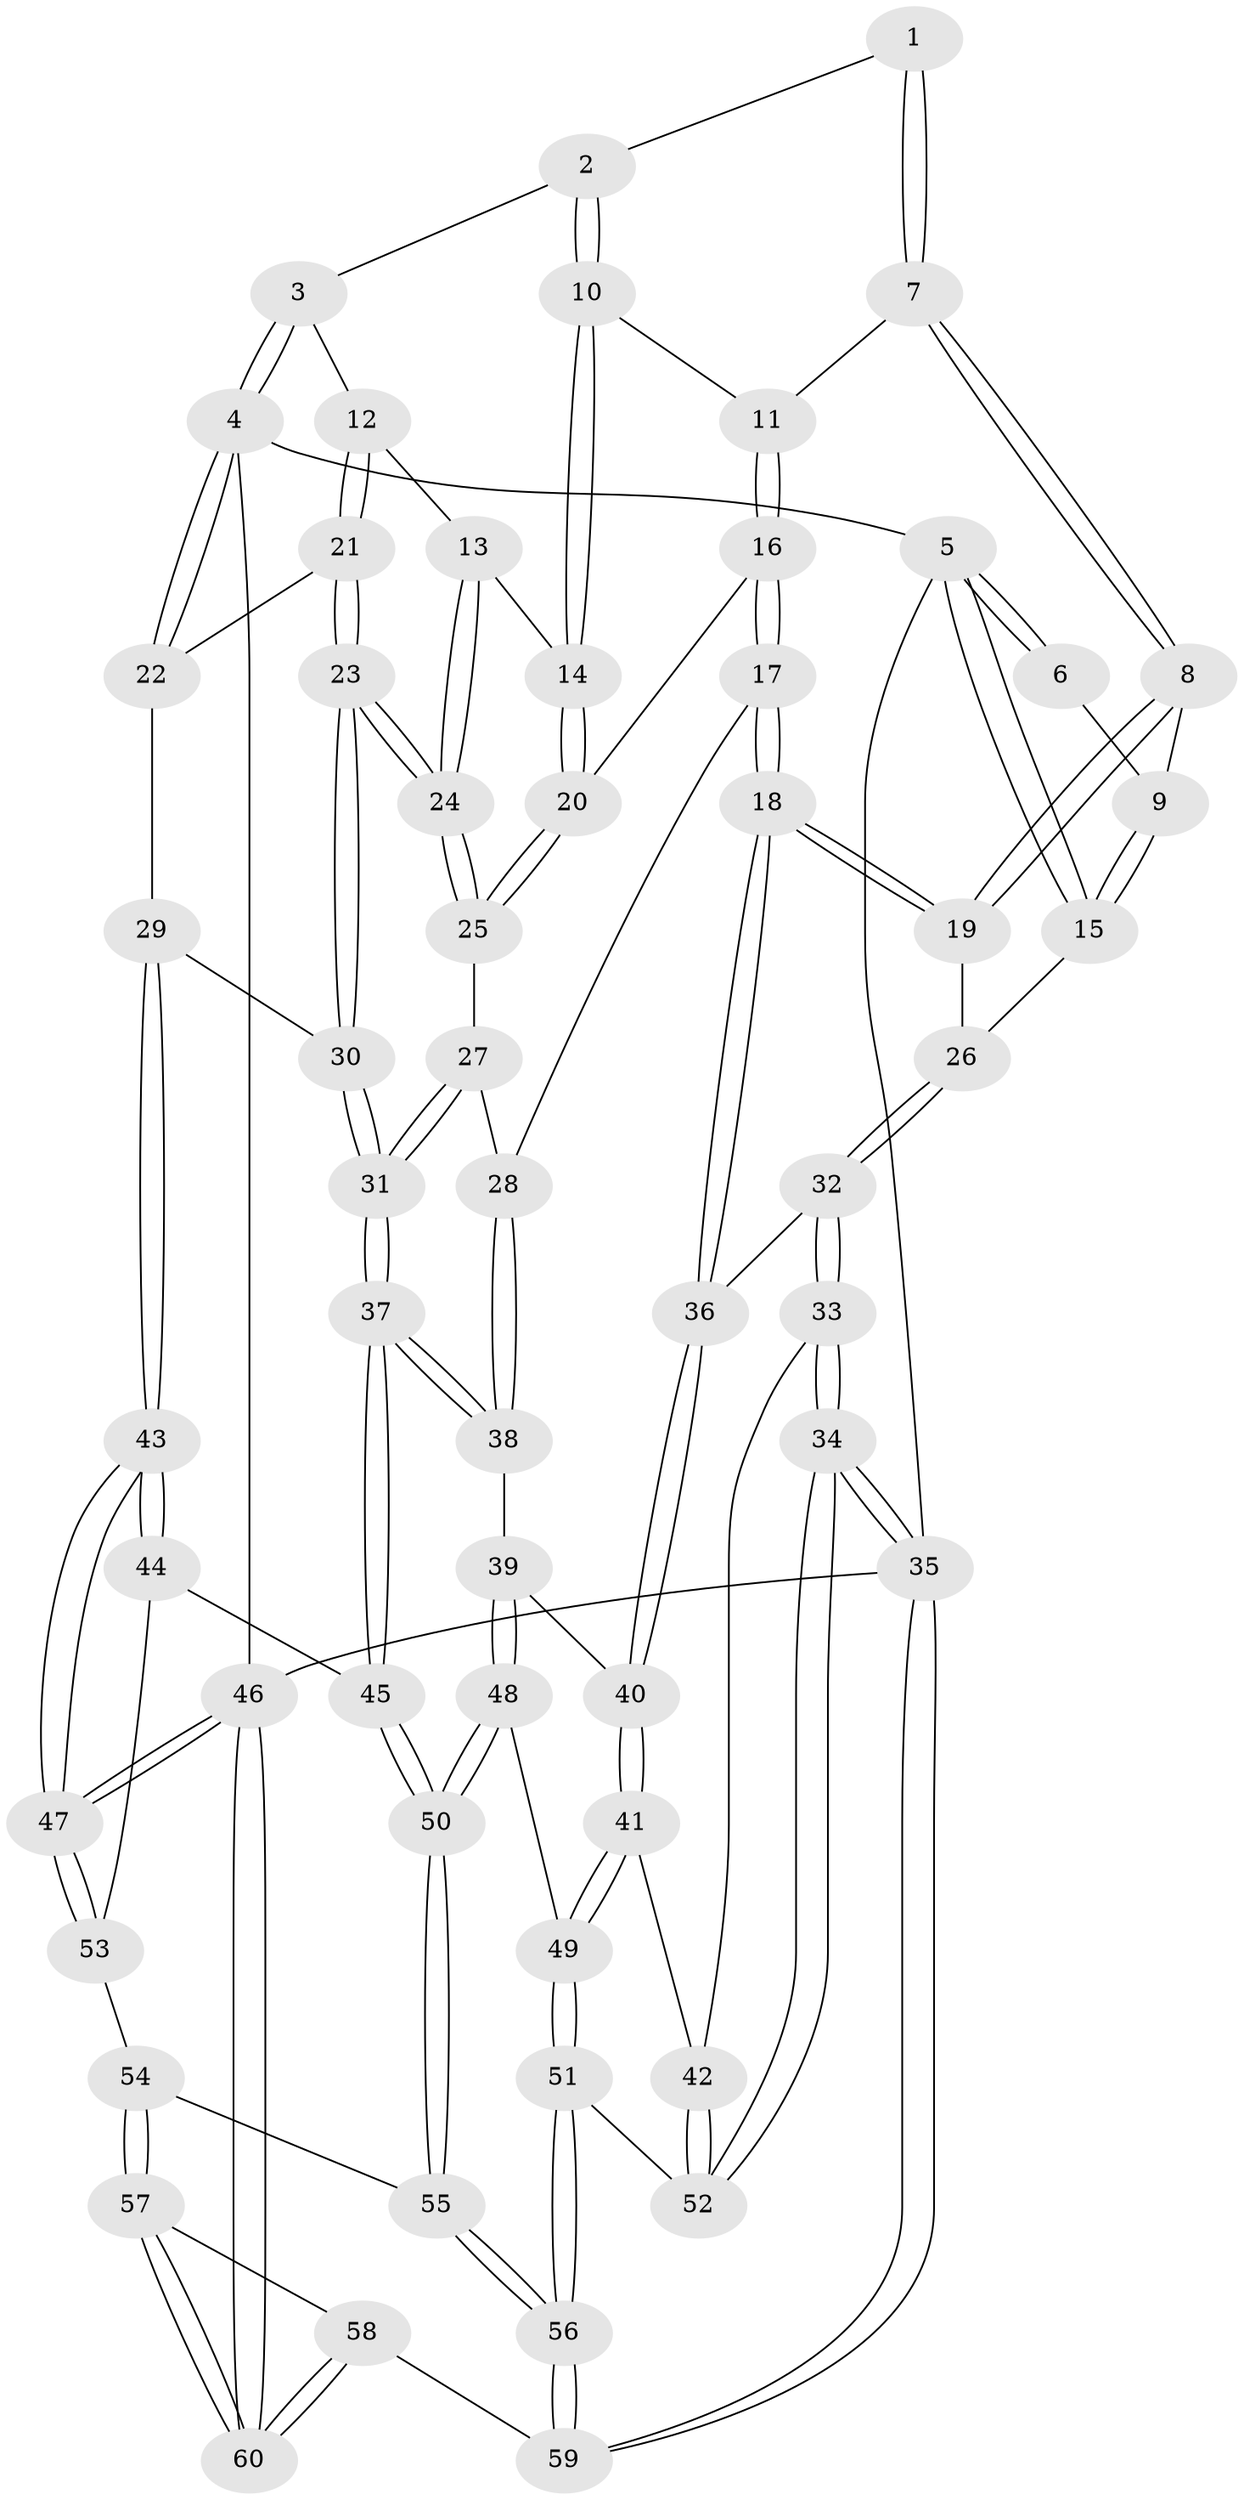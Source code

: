 // Generated by graph-tools (version 1.1) at 2025/16/03/09/25 04:16:53]
// undirected, 60 vertices, 147 edges
graph export_dot {
graph [start="1"]
  node [color=gray90,style=filled];
  1 [pos="+0.6587234410221956+0"];
  2 [pos="+0.675642068366239+0"];
  3 [pos="+0.7157029800775949+0"];
  4 [pos="+1+0"];
  5 [pos="+0+0"];
  6 [pos="+0.31812248999080106+0"];
  7 [pos="+0.46130286409782384+0.12799840294079984"];
  8 [pos="+0.3867511629445049+0.15104845679218729"];
  9 [pos="+0.3670036744232698+0.10234109414510048"];
  10 [pos="+0.6708709291059582+0"];
  11 [pos="+0.5457033287270422+0.1710257843894741"];
  12 [pos="+0.8696489138882028+0.1654141250843083"];
  13 [pos="+0.8654419006584537+0.16874158588145605"];
  14 [pos="+0.6997135066886278+0.16339179512383406"];
  15 [pos="+0+0.08915907244443791"];
  16 [pos="+0.5532364284905829+0.18734005065149062"];
  17 [pos="+0.42437435256386724+0.35653999744462683"];
  18 [pos="+0.42255171049379514+0.3563599676195101"];
  19 [pos="+0.37199726625211+0.19372333283739135"];
  20 [pos="+0.6751200214816301+0.23650865723297526"];
  21 [pos="+1+0.16363385808945868"];
  22 [pos="+1+0.12824370099990087"];
  23 [pos="+0.7821813993148949+0.38006327567154524"];
  24 [pos="+0.781676661183315+0.37910402567068124"];
  25 [pos="+0.6842155543193976+0.28904775694046186"];
  26 [pos="+0+0.19417722013286434"];
  27 [pos="+0.46814970780313836+0.3669773984980858"];
  28 [pos="+0.45333408236841155+0.3670919209203519"];
  29 [pos="+1+0.43916587803998003"];
  30 [pos="+0.8046421821813851+0.45172897713807175"];
  31 [pos="+0.7511103373621544+0.5422730535619601"];
  32 [pos="+0.024523480604673603+0.351047395968969"];
  33 [pos="+0+0.5788074821434884"];
  34 [pos="+0+1"];
  35 [pos="+0+1"];
  36 [pos="+0.3419319838127715+0.41306084694363576"];
  37 [pos="+0.7362313188769024+0.5935534364241553"];
  38 [pos="+0.5341212442037258+0.5614670972856675"];
  39 [pos="+0.4419281633595826+0.6208743953689826"];
  40 [pos="+0.34195629531470606+0.5216326390630076"];
  41 [pos="+0.23348814432864248+0.6384712753034103"];
  42 [pos="+0.2095308314239195+0.6430341615184078"];
  43 [pos="+1+0.7303064711906815"];
  44 [pos="+0.9635020350053263+0.6946329613980826"];
  45 [pos="+0.7410306872827371+0.6319303902329445"];
  46 [pos="+1+1"];
  47 [pos="+1+1"];
  48 [pos="+0.4400081391706446+0.6837882189119997"];
  49 [pos="+0.39040676036770905+0.7546414920485726"];
  50 [pos="+0.7047640263769704+0.7352556299729237"];
  51 [pos="+0.3857034833801455+0.8785308746664239"];
  52 [pos="+0.2151802051006626+0.867270463183438"];
  53 [pos="+0.8498654086089925+0.8540697357721426"];
  54 [pos="+0.70401767906004+0.7680901682274841"];
  55 [pos="+0.7035813033985578+0.7673506547310789"];
  56 [pos="+0.42570044067979274+0.9229190689435762"];
  57 [pos="+0.7052946692493519+0.8879895144228408"];
  58 [pos="+0.6214355674305139+1"];
  59 [pos="+0.4643363745090823+1"];
  60 [pos="+1+1"];
  1 -- 2;
  1 -- 7;
  1 -- 7;
  2 -- 3;
  2 -- 10;
  2 -- 10;
  3 -- 4;
  3 -- 4;
  3 -- 12;
  4 -- 5;
  4 -- 22;
  4 -- 22;
  4 -- 46;
  5 -- 6;
  5 -- 6;
  5 -- 15;
  5 -- 15;
  5 -- 35;
  6 -- 9;
  7 -- 8;
  7 -- 8;
  7 -- 11;
  8 -- 9;
  8 -- 19;
  8 -- 19;
  9 -- 15;
  9 -- 15;
  10 -- 11;
  10 -- 14;
  10 -- 14;
  11 -- 16;
  11 -- 16;
  12 -- 13;
  12 -- 21;
  12 -- 21;
  13 -- 14;
  13 -- 24;
  13 -- 24;
  14 -- 20;
  14 -- 20;
  15 -- 26;
  16 -- 17;
  16 -- 17;
  16 -- 20;
  17 -- 18;
  17 -- 18;
  17 -- 28;
  18 -- 19;
  18 -- 19;
  18 -- 36;
  18 -- 36;
  19 -- 26;
  20 -- 25;
  20 -- 25;
  21 -- 22;
  21 -- 23;
  21 -- 23;
  22 -- 29;
  23 -- 24;
  23 -- 24;
  23 -- 30;
  23 -- 30;
  24 -- 25;
  24 -- 25;
  25 -- 27;
  26 -- 32;
  26 -- 32;
  27 -- 28;
  27 -- 31;
  27 -- 31;
  28 -- 38;
  28 -- 38;
  29 -- 30;
  29 -- 43;
  29 -- 43;
  30 -- 31;
  30 -- 31;
  31 -- 37;
  31 -- 37;
  32 -- 33;
  32 -- 33;
  32 -- 36;
  33 -- 34;
  33 -- 34;
  33 -- 42;
  34 -- 35;
  34 -- 35;
  34 -- 52;
  34 -- 52;
  35 -- 59;
  35 -- 59;
  35 -- 46;
  36 -- 40;
  36 -- 40;
  37 -- 38;
  37 -- 38;
  37 -- 45;
  37 -- 45;
  38 -- 39;
  39 -- 40;
  39 -- 48;
  39 -- 48;
  40 -- 41;
  40 -- 41;
  41 -- 42;
  41 -- 49;
  41 -- 49;
  42 -- 52;
  42 -- 52;
  43 -- 44;
  43 -- 44;
  43 -- 47;
  43 -- 47;
  44 -- 45;
  44 -- 53;
  45 -- 50;
  45 -- 50;
  46 -- 47;
  46 -- 47;
  46 -- 60;
  46 -- 60;
  47 -- 53;
  47 -- 53;
  48 -- 49;
  48 -- 50;
  48 -- 50;
  49 -- 51;
  49 -- 51;
  50 -- 55;
  50 -- 55;
  51 -- 52;
  51 -- 56;
  51 -- 56;
  53 -- 54;
  54 -- 55;
  54 -- 57;
  54 -- 57;
  55 -- 56;
  55 -- 56;
  56 -- 59;
  56 -- 59;
  57 -- 58;
  57 -- 60;
  57 -- 60;
  58 -- 59;
  58 -- 60;
  58 -- 60;
}
